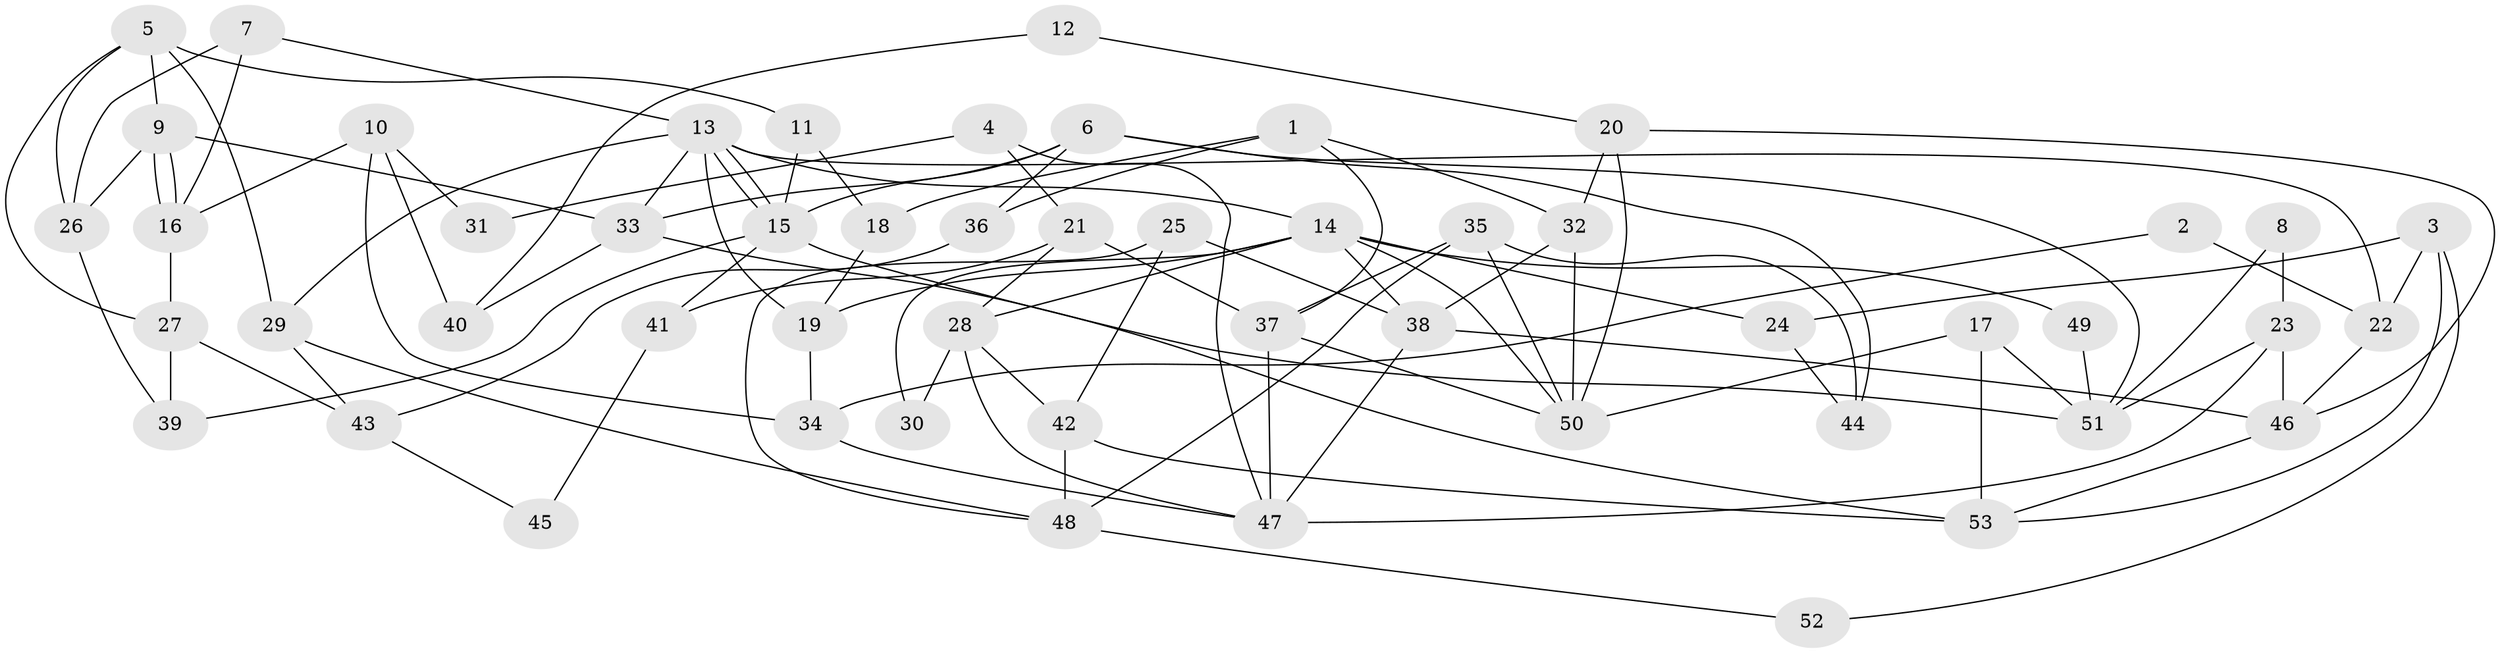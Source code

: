 // coarse degree distribution, {5: 0.11764705882352941, 4: 0.29411764705882354, 3: 0.23529411764705882, 6: 0.17647058823529413, 11: 0.058823529411764705, 10: 0.058823529411764705, 7: 0.058823529411764705}
// Generated by graph-tools (version 1.1) at 2025/51/03/04/25 22:51:14]
// undirected, 53 vertices, 106 edges
graph export_dot {
  node [color=gray90,style=filled];
  1;
  2;
  3;
  4;
  5;
  6;
  7;
  8;
  9;
  10;
  11;
  12;
  13;
  14;
  15;
  16;
  17;
  18;
  19;
  20;
  21;
  22;
  23;
  24;
  25;
  26;
  27;
  28;
  29;
  30;
  31;
  32;
  33;
  34;
  35;
  36;
  37;
  38;
  39;
  40;
  41;
  42;
  43;
  44;
  45;
  46;
  47;
  48;
  49;
  50;
  51;
  52;
  53;
  1 -- 32;
  1 -- 18;
  1 -- 36;
  1 -- 37;
  2 -- 22;
  2 -- 34;
  3 -- 22;
  3 -- 24;
  3 -- 52;
  3 -- 53;
  4 -- 47;
  4 -- 21;
  4 -- 31;
  5 -- 26;
  5 -- 9;
  5 -- 11;
  5 -- 27;
  5 -- 29;
  6 -- 15;
  6 -- 33;
  6 -- 36;
  6 -- 44;
  6 -- 51;
  7 -- 13;
  7 -- 16;
  7 -- 26;
  8 -- 51;
  8 -- 23;
  9 -- 16;
  9 -- 16;
  9 -- 26;
  9 -- 33;
  10 -- 34;
  10 -- 16;
  10 -- 31;
  10 -- 40;
  11 -- 15;
  11 -- 18;
  12 -- 40;
  12 -- 20;
  13 -- 14;
  13 -- 15;
  13 -- 15;
  13 -- 19;
  13 -- 22;
  13 -- 29;
  13 -- 33;
  14 -- 28;
  14 -- 50;
  14 -- 19;
  14 -- 24;
  14 -- 30;
  14 -- 38;
  14 -- 49;
  15 -- 51;
  15 -- 39;
  15 -- 41;
  16 -- 27;
  17 -- 50;
  17 -- 53;
  17 -- 51;
  18 -- 19;
  19 -- 34;
  20 -- 46;
  20 -- 32;
  20 -- 50;
  21 -- 28;
  21 -- 37;
  21 -- 41;
  22 -- 46;
  23 -- 51;
  23 -- 47;
  23 -- 46;
  24 -- 44;
  25 -- 42;
  25 -- 38;
  25 -- 48;
  26 -- 39;
  27 -- 43;
  27 -- 39;
  28 -- 47;
  28 -- 42;
  28 -- 30;
  29 -- 43;
  29 -- 48;
  32 -- 50;
  32 -- 38;
  33 -- 40;
  33 -- 53;
  34 -- 47;
  35 -- 48;
  35 -- 37;
  35 -- 44;
  35 -- 50;
  36 -- 43;
  37 -- 50;
  37 -- 47;
  38 -- 46;
  38 -- 47;
  41 -- 45;
  42 -- 53;
  42 -- 48;
  43 -- 45;
  46 -- 53;
  48 -- 52;
  49 -- 51;
}
